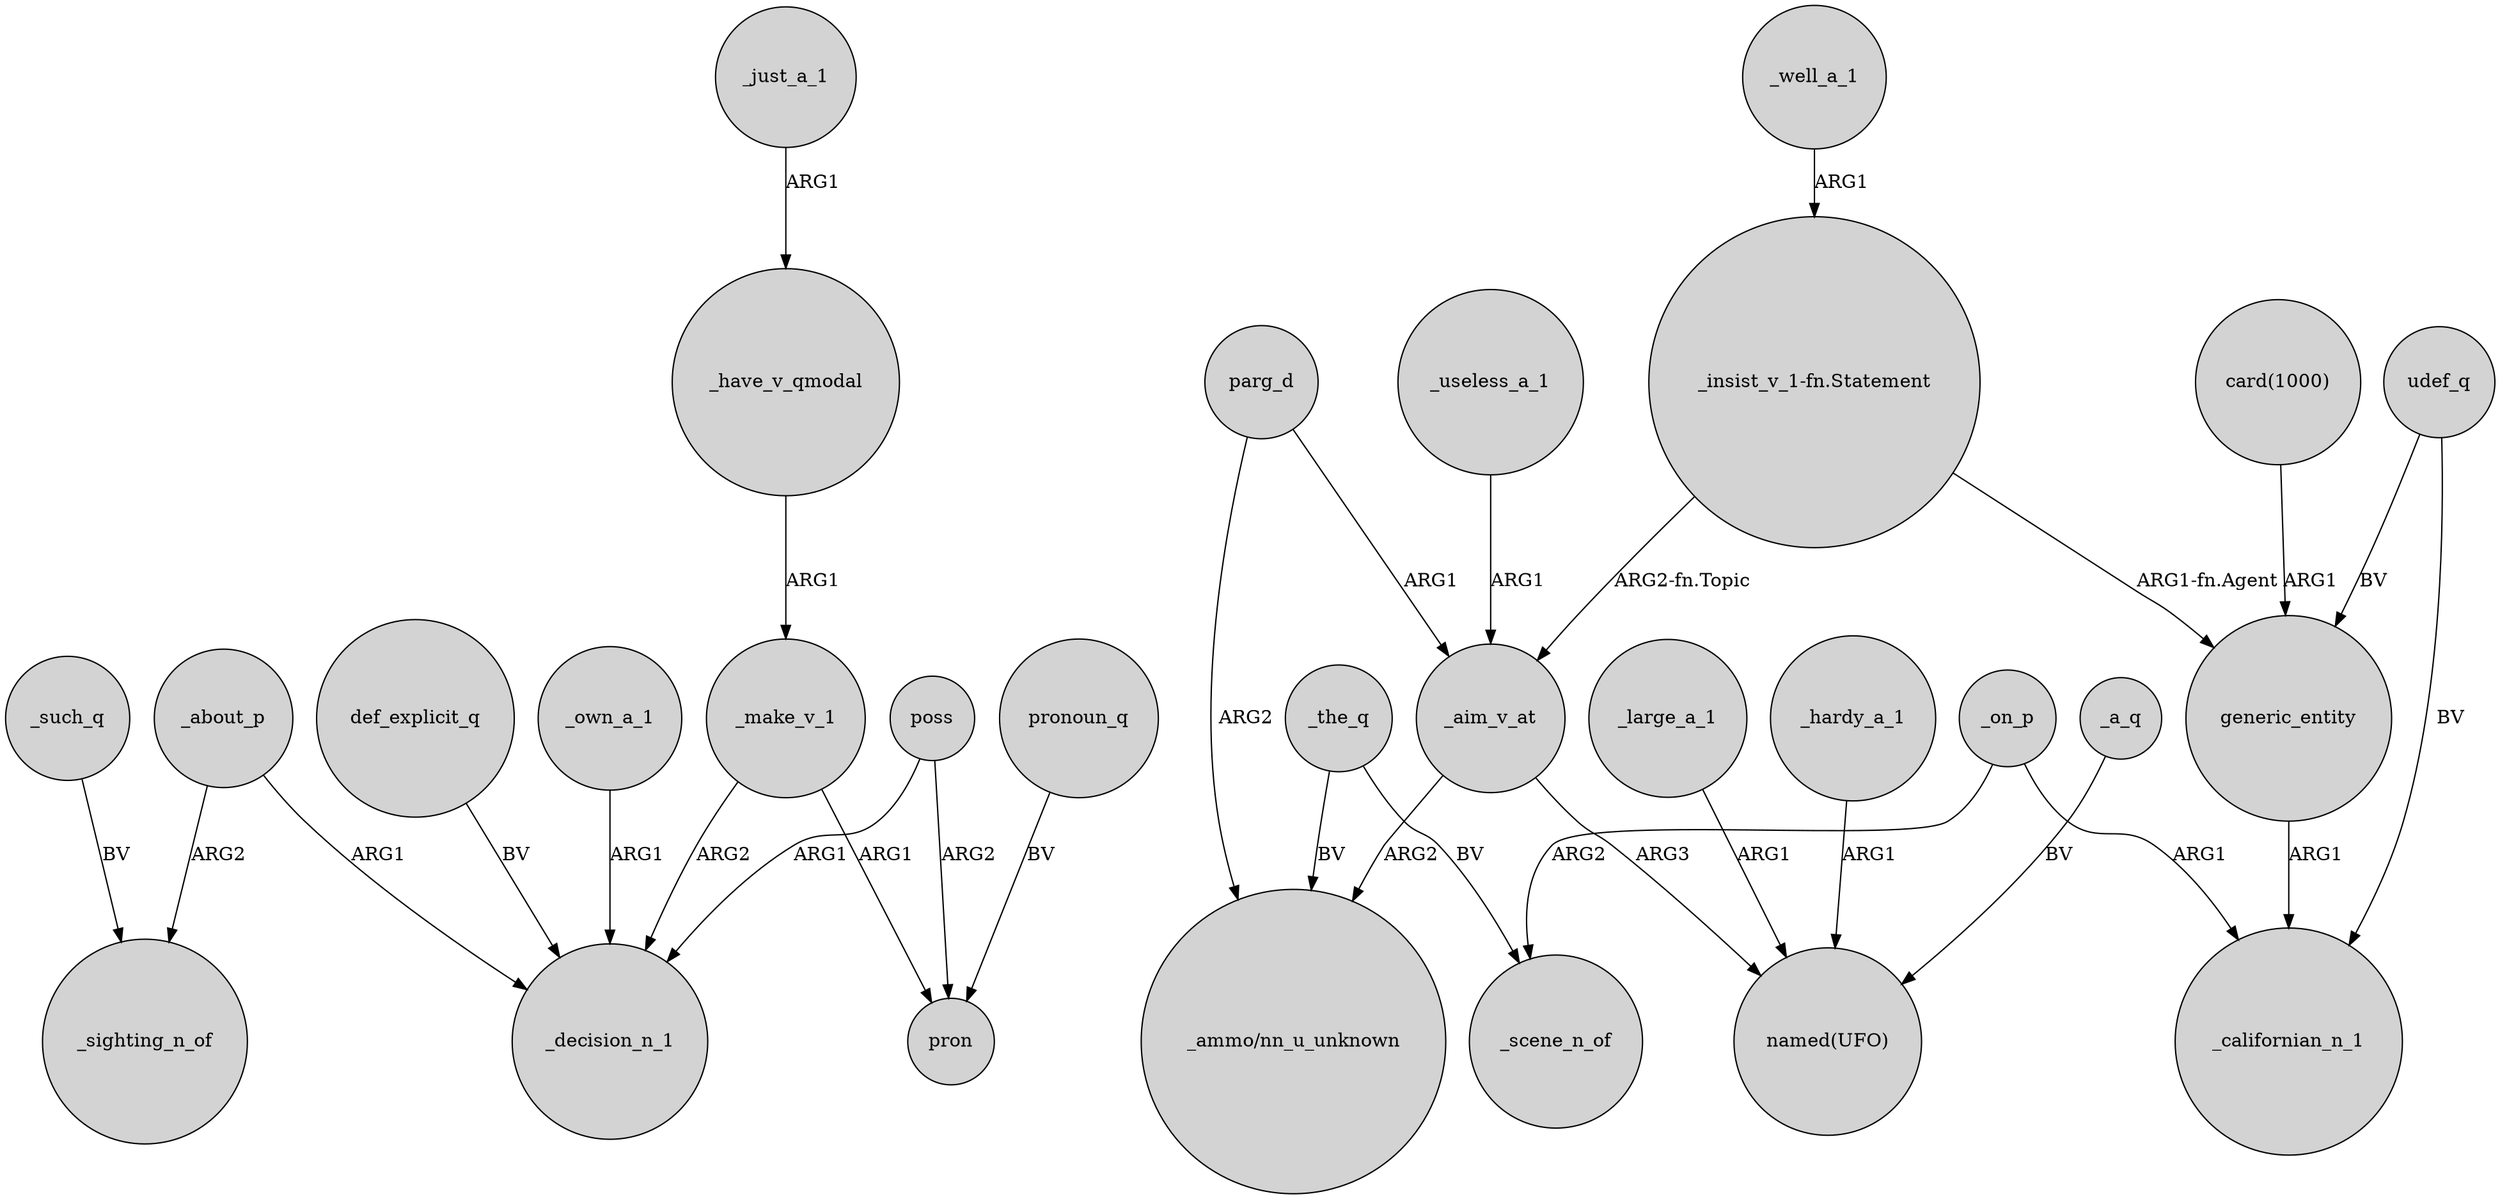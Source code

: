digraph {
	node [shape=circle style=filled]
	_about_p -> _sighting_n_of [label=ARG2]
	_the_q -> "_ammo/nn_u_unknown" [label=BV]
	udef_q -> generic_entity [label=BV]
	poss -> pron [label=ARG2]
	parg_d -> _aim_v_at [label=ARG1]
	_on_p -> _scene_n_of [label=ARG2]
	udef_q -> _californian_n_1 [label=BV]
	generic_entity -> _californian_n_1 [label=ARG1]
	_a_q -> "named(UFO)" [label=BV]
	_large_a_1 -> "named(UFO)" [label=ARG1]
	"card(1000)" -> generic_entity [label=ARG1]
	"_insist_v_1-fn.Statement" -> _aim_v_at [label="ARG2-fn.Topic"]
	_have_v_qmodal -> _make_v_1 [label=ARG1]
	_just_a_1 -> _have_v_qmodal [label=ARG1]
	pronoun_q -> pron [label=BV]
	_the_q -> _scene_n_of [label=BV]
	_hardy_a_1 -> "named(UFO)" [label=ARG1]
	_on_p -> _californian_n_1 [label=ARG1]
	_aim_v_at -> "_ammo/nn_u_unknown" [label=ARG2]
	poss -> _decision_n_1 [label=ARG1]
	def_explicit_q -> _decision_n_1 [label=BV]
	_aim_v_at -> "named(UFO)" [label=ARG3]
	_make_v_1 -> pron [label=ARG1]
	_such_q -> _sighting_n_of [label=BV]
	_make_v_1 -> _decision_n_1 [label=ARG2]
	_well_a_1 -> "_insist_v_1-fn.Statement" [label=ARG1]
	parg_d -> "_ammo/nn_u_unknown" [label=ARG2]
	"_insist_v_1-fn.Statement" -> generic_entity [label="ARG1-fn.Agent"]
	_about_p -> _decision_n_1 [label=ARG1]
	_useless_a_1 -> _aim_v_at [label=ARG1]
	_own_a_1 -> _decision_n_1 [label=ARG1]
}
